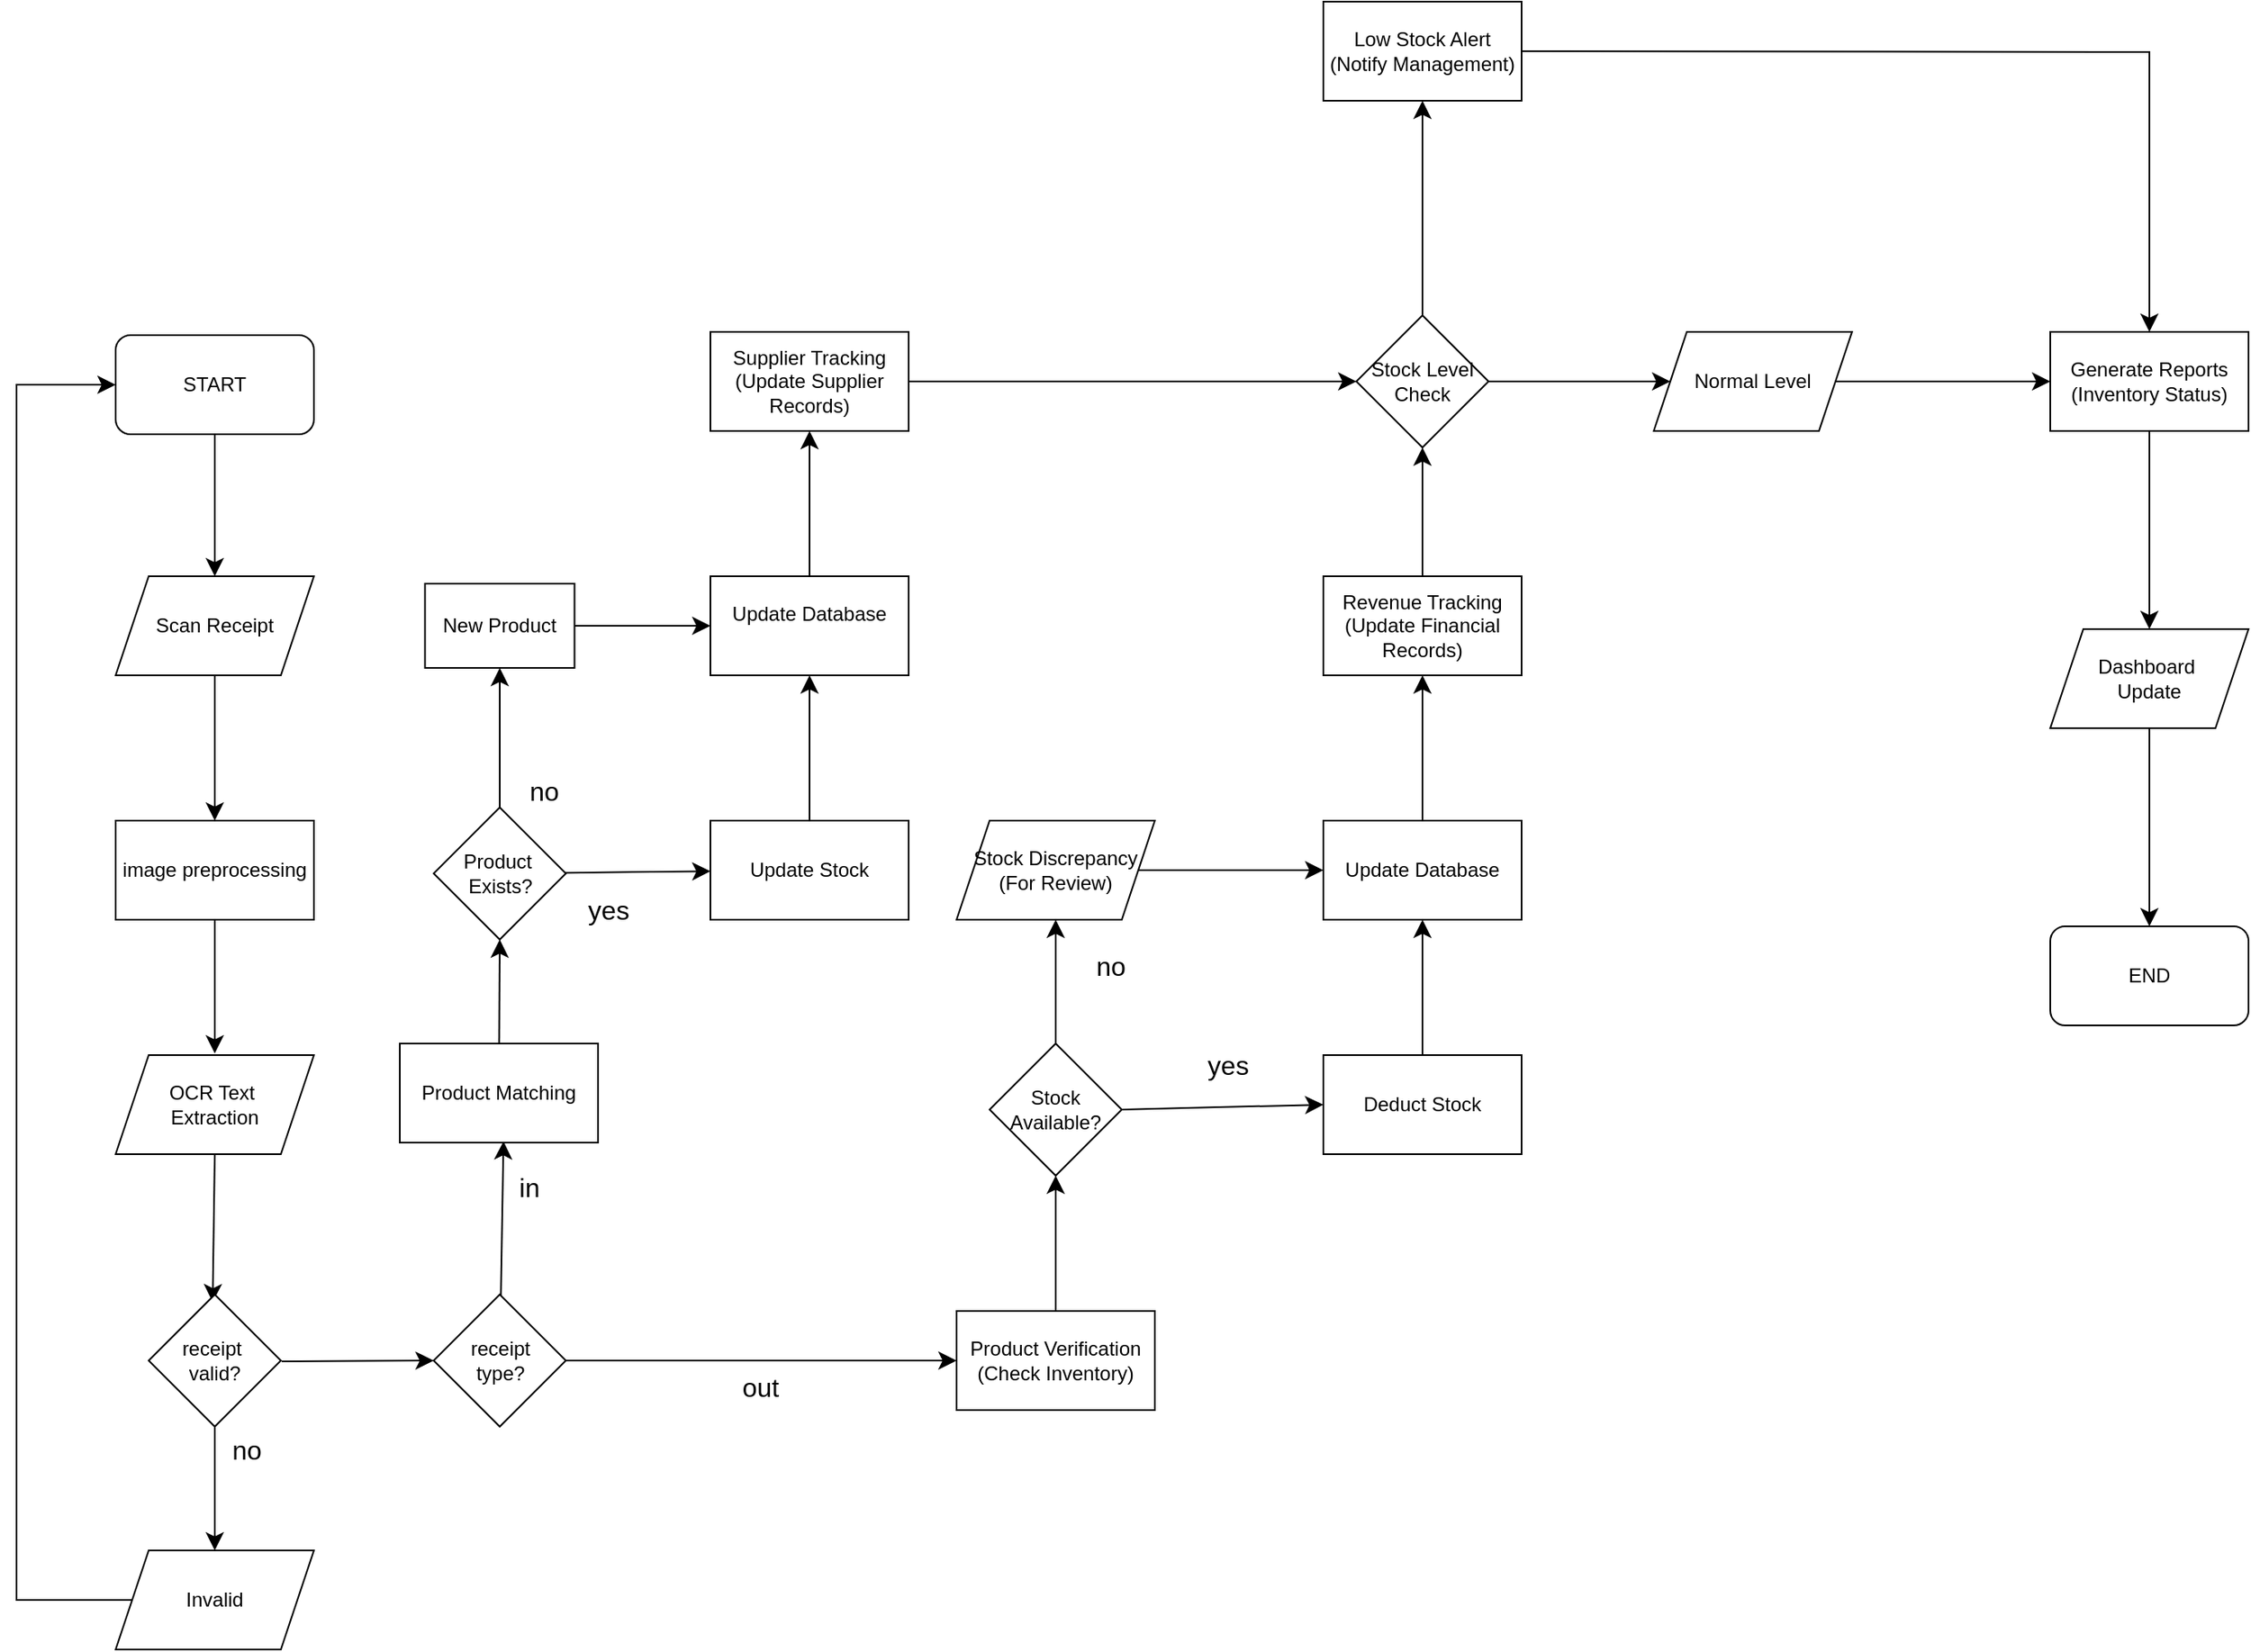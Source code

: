 <mxfile version="28.1.2">
  <diagram name="Page-1" id="d80PRzWp2PpETbzFHtkH">
    <mxGraphModel dx="2123" dy="1780" grid="0" gridSize="10" guides="1" tooltips="1" connect="1" arrows="1" fold="1" page="0" pageScale="1" pageWidth="827" pageHeight="1169" background="none" math="0" shadow="0">
      <root>
        <mxCell id="0" />
        <mxCell id="1" parent="0" />
        <mxCell id="hoeEztR0vJ94EtKwvEr2-5" style="edgeStyle=none;curved=1;rounded=0;orthogonalLoop=1;jettySize=auto;html=1;entryX=0.5;entryY=0;entryDx=0;entryDy=0;fontSize=12;startSize=8;endSize=8;exitX=0.5;exitY=1;exitDx=0;exitDy=0;" edge="1" parent="1" source="hoeEztR0vJ94EtKwvEr2-28" target="UfMAd7jpGBlJGaEiq17c-3">
          <mxGeometry relative="1" as="geometry">
            <mxPoint x="-78" y="97" as="sourcePoint" />
          </mxGeometry>
        </mxCell>
        <mxCell id="hoeEztR0vJ94EtKwvEr2-4" style="edgeStyle=none;curved=1;rounded=0;orthogonalLoop=1;jettySize=auto;html=1;entryX=0.5;entryY=0;entryDx=0;entryDy=0;fontSize=12;startSize=8;endSize=8;" edge="1" parent="1" source="UfMAd7jpGBlJGaEiq17c-3">
          <mxGeometry relative="1" as="geometry">
            <mxPoint x="-78" y="223" as="targetPoint" />
          </mxGeometry>
        </mxCell>
        <mxCell id="UfMAd7jpGBlJGaEiq17c-3" value="image preprocessing" style="rounded=0;whiteSpace=wrap;html=1;" parent="1" vertex="1">
          <mxGeometry x="-138" y="82" width="120" height="60" as="geometry" />
        </mxCell>
        <mxCell id="hoeEztR0vJ94EtKwvEr2-3" style="edgeStyle=none;curved=1;rounded=0;orthogonalLoop=1;jettySize=auto;html=1;exitX=0.5;exitY=1;exitDx=0;exitDy=0;fontSize=12;startSize=8;endSize=8;entryX=0.484;entryY=0.058;entryDx=0;entryDy=0;entryPerimeter=0;" edge="1" parent="1" target="hoeEztR0vJ94EtKwvEr2-1">
          <mxGeometry relative="1" as="geometry">
            <mxPoint x="-78.368" y="319.211" as="targetPoint" />
            <mxPoint x="-78" y="283" as="sourcePoint" />
          </mxGeometry>
        </mxCell>
        <mxCell id="hoeEztR0vJ94EtKwvEr2-18" style="edgeStyle=none;curved=1;rounded=0;orthogonalLoop=1;jettySize=auto;html=1;exitX=1;exitY=0.5;exitDx=0;exitDy=0;entryX=0;entryY=0.5;entryDx=0;entryDy=0;fontSize=12;startSize=8;endSize=8;" edge="1" parent="1" target="hoeEztR0vJ94EtKwvEr2-7">
          <mxGeometry relative="1" as="geometry">
            <mxPoint x="-37.5" y="409.5" as="sourcePoint" />
            <mxPoint x="54.5" y="409.5" as="targetPoint" />
          </mxGeometry>
        </mxCell>
        <mxCell id="hoeEztR0vJ94EtKwvEr2-50" value="" style="edgeStyle=none;curved=1;rounded=0;orthogonalLoop=1;jettySize=auto;html=1;fontSize=12;startSize=8;endSize=8;" edge="1" parent="1" source="hoeEztR0vJ94EtKwvEr2-1" target="hoeEztR0vJ94EtKwvEr2-49">
          <mxGeometry relative="1" as="geometry" />
        </mxCell>
        <mxCell id="hoeEztR0vJ94EtKwvEr2-1" value="receipt&amp;nbsp;&lt;div&gt;valid?&lt;/div&gt;" style="rhombus;whiteSpace=wrap;html=1;" vertex="1" parent="1">
          <mxGeometry x="-118" y="369" width="80" height="80" as="geometry" />
        </mxCell>
        <mxCell id="hoeEztR0vJ94EtKwvEr2-2" style="edgeStyle=none;curved=1;rounded=0;orthogonalLoop=1;jettySize=auto;html=1;entryX=0.5;entryY=0;entryDx=0;entryDy=0;fontSize=12;startSize=8;endSize=8;" edge="1" parent="1" source="hoeEztR0vJ94EtKwvEr2-1" target="hoeEztR0vJ94EtKwvEr2-1">
          <mxGeometry relative="1" as="geometry" />
        </mxCell>
        <mxCell id="hoeEztR0vJ94EtKwvEr2-22" style="edgeStyle=orthogonalEdgeStyle;rounded=0;orthogonalLoop=1;jettySize=auto;html=1;entryX=0;entryY=0.5;entryDx=0;entryDy=0;fontSize=12;startSize=8;endSize=8;exitX=0;exitY=0.5;exitDx=0;exitDy=0;" edge="1" parent="1" source="hoeEztR0vJ94EtKwvEr2-49" target="hoeEztR0vJ94EtKwvEr2-26">
          <mxGeometry relative="1" as="geometry">
            <mxPoint x="-138" y="398" as="sourcePoint" />
            <mxPoint x="-118" y="-82" as="targetPoint" />
            <Array as="points">
              <mxPoint x="-198" y="554" />
              <mxPoint x="-198" y="-182" />
            </Array>
          </mxGeometry>
        </mxCell>
        <mxCell id="hoeEztR0vJ94EtKwvEr2-19" style="edgeStyle=none;curved=1;rounded=0;orthogonalLoop=1;jettySize=auto;html=1;entryX=0;entryY=0.5;entryDx=0;entryDy=0;fontSize=12;startSize=8;endSize=8;exitX=1;exitY=0.5;exitDx=0;exitDy=0;" edge="1" parent="1" source="hoeEztR0vJ94EtKwvEr2-7" target="hoeEztR0vJ94EtKwvEr2-43">
          <mxGeometry relative="1" as="geometry">
            <mxPoint x="134" y="410" as="sourcePoint" />
            <mxPoint x="371" y="410.0" as="targetPoint" />
          </mxGeometry>
        </mxCell>
        <mxCell id="hoeEztR0vJ94EtKwvEr2-20" style="edgeStyle=none;curved=1;rounded=0;orthogonalLoop=1;jettySize=auto;html=1;entryX=0.523;entryY=0.987;entryDx=0;entryDy=0;fontSize=12;startSize=8;endSize=8;entryPerimeter=0;" edge="1" parent="1" source="hoeEztR0vJ94EtKwvEr2-7" target="hoeEztR0vJ94EtKwvEr2-17">
          <mxGeometry relative="1" as="geometry">
            <mxPoint x="94" y="284" as="targetPoint" />
          </mxGeometry>
        </mxCell>
        <mxCell id="hoeEztR0vJ94EtKwvEr2-7" value="receipt&lt;div&gt;type?&lt;/div&gt;" style="rhombus;whiteSpace=wrap;html=1;" vertex="1" parent="1">
          <mxGeometry x="54.5" y="369" width="80" height="80" as="geometry" />
        </mxCell>
        <mxCell id="hoeEztR0vJ94EtKwvEr2-36" style="edgeStyle=none;curved=1;rounded=0;orthogonalLoop=1;jettySize=auto;html=1;entryX=0.5;entryY=1;entryDx=0;entryDy=0;fontSize=12;startSize=8;endSize=8;" edge="1" parent="1" source="hoeEztR0vJ94EtKwvEr2-17" target="hoeEztR0vJ94EtKwvEr2-23">
          <mxGeometry relative="1" as="geometry" />
        </mxCell>
        <mxCell id="hoeEztR0vJ94EtKwvEr2-17" value="Product Matching" style="rounded=0;whiteSpace=wrap;html=1;" vertex="1" parent="1">
          <mxGeometry x="34" y="217" width="120" height="60" as="geometry" />
        </mxCell>
        <mxCell id="hoeEztR0vJ94EtKwvEr2-35" style="edgeStyle=none;curved=1;rounded=0;orthogonalLoop=1;jettySize=auto;html=1;entryX=0.5;entryY=1;entryDx=0;entryDy=0;fontSize=12;startSize=8;endSize=8;" edge="1" parent="1" source="hoeEztR0vJ94EtKwvEr2-23" target="hoeEztR0vJ94EtKwvEr2-24">
          <mxGeometry relative="1" as="geometry" />
        </mxCell>
        <mxCell id="hoeEztR0vJ94EtKwvEr2-38" value="" style="edgeStyle=none;curved=1;rounded=0;orthogonalLoop=1;jettySize=auto;html=1;fontSize=12;startSize=8;endSize=8;" edge="1" parent="1" source="hoeEztR0vJ94EtKwvEr2-23" target="hoeEztR0vJ94EtKwvEr2-37">
          <mxGeometry relative="1" as="geometry" />
        </mxCell>
        <mxCell id="hoeEztR0vJ94EtKwvEr2-23" value="Product&amp;nbsp;&lt;div&gt;Exists?&lt;/div&gt;" style="rhombus;whiteSpace=wrap;html=1;" vertex="1" parent="1">
          <mxGeometry x="54.5" y="74" width="80" height="80" as="geometry" />
        </mxCell>
        <mxCell id="hoeEztR0vJ94EtKwvEr2-40" value="" style="edgeStyle=orthogonalEdgeStyle;rounded=0;orthogonalLoop=1;jettySize=auto;html=1;fontSize=12;startSize=8;endSize=8;exitX=1;exitY=0.5;exitDx=0;exitDy=0;entryX=0;entryY=0.5;entryDx=0;entryDy=0;" edge="1" parent="1" source="hoeEztR0vJ94EtKwvEr2-24" target="hoeEztR0vJ94EtKwvEr2-39">
          <mxGeometry relative="1" as="geometry" />
        </mxCell>
        <mxCell id="hoeEztR0vJ94EtKwvEr2-24" value="New Product" style="rounded=0;whiteSpace=wrap;html=1;" vertex="1" parent="1">
          <mxGeometry x="49.25" y="-61.5" width="90.5" height="51" as="geometry" />
        </mxCell>
        <mxCell id="hoeEztR0vJ94EtKwvEr2-29" style="edgeStyle=none;curved=1;rounded=0;orthogonalLoop=1;jettySize=auto;html=1;entryX=0.5;entryY=0;entryDx=0;entryDy=0;fontSize=12;startSize=8;endSize=8;" edge="1" parent="1" source="hoeEztR0vJ94EtKwvEr2-26" target="hoeEztR0vJ94EtKwvEr2-28">
          <mxGeometry relative="1" as="geometry" />
        </mxCell>
        <mxCell id="hoeEztR0vJ94EtKwvEr2-26" value="START" style="rounded=1;whiteSpace=wrap;html=1;" vertex="1" parent="1">
          <mxGeometry x="-138" y="-212" width="120" height="60" as="geometry" />
        </mxCell>
        <mxCell id="hoeEztR0vJ94EtKwvEr2-28" value="Scan Receipt" style="shape=parallelogram;perimeter=parallelogramPerimeter;whiteSpace=wrap;html=1;fixedSize=1;" vertex="1" parent="1">
          <mxGeometry x="-138" y="-66" width="120" height="60" as="geometry" />
        </mxCell>
        <mxCell id="hoeEztR0vJ94EtKwvEr2-30" value="in" style="text;html=1;align=center;verticalAlign=middle;resizable=0;points=[];autosize=1;strokeColor=none;fillColor=none;fontSize=16;" vertex="1" parent="1">
          <mxGeometry x="97" y="288" width="30" height="31" as="geometry" />
        </mxCell>
        <mxCell id="hoeEztR0vJ94EtKwvEr2-31" value="out" style="text;html=1;align=center;verticalAlign=middle;resizable=0;points=[];autosize=1;strokeColor=none;fillColor=none;fontSize=16;" vertex="1" parent="1">
          <mxGeometry x="232" y="409" width="40" height="31" as="geometry" />
        </mxCell>
        <mxCell id="hoeEztR0vJ94EtKwvEr2-33" value="no" style="text;html=1;align=center;verticalAlign=middle;resizable=0;points=[];autosize=1;strokeColor=none;fillColor=none;fontSize=16;" vertex="1" parent="1">
          <mxGeometry x="-77" y="447" width="36" height="31" as="geometry" />
        </mxCell>
        <mxCell id="hoeEztR0vJ94EtKwvEr2-34" value="no" style="text;html=1;align=center;verticalAlign=middle;resizable=0;points=[];autosize=1;strokeColor=none;fillColor=none;fontSize=16;" vertex="1" parent="1">
          <mxGeometry x="102.5" y="48" width="36" height="31" as="geometry" />
        </mxCell>
        <mxCell id="hoeEztR0vJ94EtKwvEr2-41" value="" style="edgeStyle=none;curved=1;rounded=0;orthogonalLoop=1;jettySize=auto;html=1;fontSize=12;startSize=8;endSize=8;" edge="1" parent="1" source="hoeEztR0vJ94EtKwvEr2-37" target="hoeEztR0vJ94EtKwvEr2-39">
          <mxGeometry relative="1" as="geometry" />
        </mxCell>
        <mxCell id="hoeEztR0vJ94EtKwvEr2-37" value="Update Stock" style="whiteSpace=wrap;html=1;" vertex="1" parent="1">
          <mxGeometry x="222" y="82" width="120" height="60" as="geometry" />
        </mxCell>
        <mxCell id="hoeEztR0vJ94EtKwvEr2-63" value="" style="edgeStyle=none;curved=1;rounded=0;orthogonalLoop=1;jettySize=auto;html=1;fontSize=12;startSize=8;endSize=8;" edge="1" parent="1" source="hoeEztR0vJ94EtKwvEr2-39" target="hoeEztR0vJ94EtKwvEr2-62">
          <mxGeometry relative="1" as="geometry" />
        </mxCell>
        <mxCell id="hoeEztR0vJ94EtKwvEr2-39" value="Update Database&lt;div&gt;&lt;br&gt;&lt;/div&gt;" style="whiteSpace=wrap;html=1;rounded=0;" vertex="1" parent="1">
          <mxGeometry x="222" y="-66" width="120" height="60" as="geometry" />
        </mxCell>
        <mxCell id="hoeEztR0vJ94EtKwvEr2-42" value="yes" style="text;html=1;align=center;verticalAlign=middle;resizable=0;points=[];autosize=1;strokeColor=none;fillColor=none;fontSize=16;" vertex="1" parent="1">
          <mxGeometry x="138.5" y="120.5" width="43" height="31" as="geometry" />
        </mxCell>
        <mxCell id="hoeEztR0vJ94EtKwvEr2-46" value="" style="edgeStyle=none;curved=1;rounded=0;orthogonalLoop=1;jettySize=auto;html=1;fontSize=12;startSize=8;endSize=8;" edge="1" parent="1" source="hoeEztR0vJ94EtKwvEr2-43" target="hoeEztR0vJ94EtKwvEr2-45">
          <mxGeometry relative="1" as="geometry" />
        </mxCell>
        <mxCell id="hoeEztR0vJ94EtKwvEr2-43" value="Product Verification&lt;div&gt;(Check Inventory)&lt;/div&gt;" style="rounded=0;whiteSpace=wrap;html=1;" vertex="1" parent="1">
          <mxGeometry x="371" y="379" width="120" height="60" as="geometry" />
        </mxCell>
        <mxCell id="hoeEztR0vJ94EtKwvEr2-48" value="" style="edgeStyle=none;curved=1;rounded=0;orthogonalLoop=1;jettySize=auto;html=1;fontSize=12;startSize=8;endSize=8;" edge="1" parent="1" source="hoeEztR0vJ94EtKwvEr2-45" target="hoeEztR0vJ94EtKwvEr2-47">
          <mxGeometry relative="1" as="geometry" />
        </mxCell>
        <mxCell id="hoeEztR0vJ94EtKwvEr2-54" value="" style="edgeStyle=none;curved=1;rounded=0;orthogonalLoop=1;jettySize=auto;html=1;fontSize=12;startSize=8;endSize=8;exitX=1;exitY=0.5;exitDx=0;exitDy=0;entryX=0;entryY=0.5;entryDx=0;entryDy=0;" edge="1" parent="1" source="hoeEztR0vJ94EtKwvEr2-45" target="hoeEztR0vJ94EtKwvEr2-53">
          <mxGeometry relative="1" as="geometry">
            <mxPoint x="571" y="163" as="targetPoint" />
          </mxGeometry>
        </mxCell>
        <mxCell id="hoeEztR0vJ94EtKwvEr2-45" value="Stock&lt;div&gt;Available?&lt;/div&gt;" style="rhombus;whiteSpace=wrap;html=1;rounded=0;" vertex="1" parent="1">
          <mxGeometry x="391" y="217" width="80" height="80" as="geometry" />
        </mxCell>
        <mxCell id="hoeEztR0vJ94EtKwvEr2-61" value="" style="edgeStyle=none;curved=1;rounded=0;orthogonalLoop=1;jettySize=auto;html=1;fontSize=12;startSize=8;endSize=8;" edge="1" parent="1" source="hoeEztR0vJ94EtKwvEr2-47" target="hoeEztR0vJ94EtKwvEr2-58">
          <mxGeometry relative="1" as="geometry" />
        </mxCell>
        <mxCell id="hoeEztR0vJ94EtKwvEr2-47" value="Stock Discrepancy&lt;div&gt;(For Review)&lt;/div&gt;" style="shape=parallelogram;perimeter=parallelogramPerimeter;whiteSpace=wrap;html=1;fixedSize=1;rounded=0;" vertex="1" parent="1">
          <mxGeometry x="371" y="82" width="120" height="60" as="geometry" />
        </mxCell>
        <mxCell id="hoeEztR0vJ94EtKwvEr2-49" value="Invalid" style="shape=parallelogram;perimeter=parallelogramPerimeter;whiteSpace=wrap;html=1;fixedSize=1;" vertex="1" parent="1">
          <mxGeometry x="-138" y="524" width="120" height="60" as="geometry" />
        </mxCell>
        <mxCell id="hoeEztR0vJ94EtKwvEr2-52" value="no" style="text;html=1;align=center;verticalAlign=middle;resizable=0;points=[];autosize=1;strokeColor=none;fillColor=none;fontSize=16;" vertex="1" parent="1">
          <mxGeometry x="446" y="154" width="36" height="31" as="geometry" />
        </mxCell>
        <mxCell id="hoeEztR0vJ94EtKwvEr2-59" value="" style="edgeStyle=none;curved=1;rounded=0;orthogonalLoop=1;jettySize=auto;html=1;fontSize=12;startSize=8;endSize=8;exitX=0.5;exitY=0;exitDx=0;exitDy=0;entryX=0.5;entryY=1;entryDx=0;entryDy=0;" edge="1" parent="1" source="hoeEztR0vJ94EtKwvEr2-53" target="hoeEztR0vJ94EtKwvEr2-58">
          <mxGeometry relative="1" as="geometry">
            <mxPoint x="645" y="178" as="sourcePoint" />
            <mxPoint x="645" y="58" as="targetPoint" />
          </mxGeometry>
        </mxCell>
        <mxCell id="hoeEztR0vJ94EtKwvEr2-53" value="Deduct Stock" style="whiteSpace=wrap;html=1;rounded=0;" vertex="1" parent="1">
          <mxGeometry x="593" y="224" width="120" height="60" as="geometry" />
        </mxCell>
        <mxCell id="hoeEztR0vJ94EtKwvEr2-56" value="OCR Text&amp;nbsp;&lt;div&gt;Extraction&lt;/div&gt;" style="shape=parallelogram;perimeter=parallelogramPerimeter;whiteSpace=wrap;html=1;fixedSize=1;" vertex="1" parent="1">
          <mxGeometry x="-138" y="224" width="120" height="60" as="geometry" />
        </mxCell>
        <mxCell id="hoeEztR0vJ94EtKwvEr2-57" value="yes" style="text;html=1;align=center;verticalAlign=middle;resizable=0;points=[];autosize=1;strokeColor=none;fillColor=none;fontSize=16;" vertex="1" parent="1">
          <mxGeometry x="513" y="214" width="43" height="31" as="geometry" />
        </mxCell>
        <mxCell id="hoeEztR0vJ94EtKwvEr2-65" value="" style="edgeStyle=none;curved=1;rounded=0;orthogonalLoop=1;jettySize=auto;html=1;fontSize=12;startSize=8;endSize=8;" edge="1" parent="1" source="hoeEztR0vJ94EtKwvEr2-58" target="hoeEztR0vJ94EtKwvEr2-64">
          <mxGeometry relative="1" as="geometry" />
        </mxCell>
        <mxCell id="hoeEztR0vJ94EtKwvEr2-58" value="Update Database" style="whiteSpace=wrap;html=1;rounded=0;" vertex="1" parent="1">
          <mxGeometry x="593" y="82" width="120" height="60" as="geometry" />
        </mxCell>
        <mxCell id="hoeEztR0vJ94EtKwvEr2-67" value="" style="edgeStyle=none;curved=1;rounded=0;orthogonalLoop=1;jettySize=auto;html=1;fontSize=12;startSize=8;endSize=8;" edge="1" parent="1" source="hoeEztR0vJ94EtKwvEr2-62" target="hoeEztR0vJ94EtKwvEr2-66">
          <mxGeometry relative="1" as="geometry" />
        </mxCell>
        <mxCell id="hoeEztR0vJ94EtKwvEr2-62" value="Supplier Tracking&lt;div&gt;(Update Supplier Records)&lt;/div&gt;" style="whiteSpace=wrap;html=1;rounded=0;" vertex="1" parent="1">
          <mxGeometry x="222" y="-214" width="120" height="60" as="geometry" />
        </mxCell>
        <mxCell id="hoeEztR0vJ94EtKwvEr2-68" value="" style="edgeStyle=none;curved=1;rounded=0;orthogonalLoop=1;jettySize=auto;html=1;fontSize=12;startSize=8;endSize=8;" edge="1" parent="1" source="hoeEztR0vJ94EtKwvEr2-64" target="hoeEztR0vJ94EtKwvEr2-66">
          <mxGeometry relative="1" as="geometry" />
        </mxCell>
        <mxCell id="hoeEztR0vJ94EtKwvEr2-64" value="Revenue Tracking&lt;div&gt;(Update Financial Records)&lt;/div&gt;" style="whiteSpace=wrap;html=1;rounded=0;" vertex="1" parent="1">
          <mxGeometry x="593" y="-66" width="120" height="60" as="geometry" />
        </mxCell>
        <mxCell id="hoeEztR0vJ94EtKwvEr2-72" value="" style="edgeStyle=none;curved=1;rounded=0;orthogonalLoop=1;jettySize=auto;html=1;fontSize=12;startSize=8;endSize=8;" edge="1" parent="1" source="hoeEztR0vJ94EtKwvEr2-66" target="hoeEztR0vJ94EtKwvEr2-71">
          <mxGeometry relative="1" as="geometry" />
        </mxCell>
        <mxCell id="hoeEztR0vJ94EtKwvEr2-83" value="" style="edgeStyle=none;curved=1;rounded=0;orthogonalLoop=1;jettySize=auto;html=1;fontSize=12;startSize=8;endSize=8;" edge="1" parent="1" source="hoeEztR0vJ94EtKwvEr2-66" target="hoeEztR0vJ94EtKwvEr2-81">
          <mxGeometry relative="1" as="geometry" />
        </mxCell>
        <mxCell id="hoeEztR0vJ94EtKwvEr2-66" value="Stock Level Check" style="rhombus;whiteSpace=wrap;html=1;rounded=0;" vertex="1" parent="1">
          <mxGeometry x="613" y="-224" width="80" height="80" as="geometry" />
        </mxCell>
        <mxCell id="hoeEztR0vJ94EtKwvEr2-76" value="" style="edgeStyle=orthogonalEdgeStyle;rounded=0;orthogonalLoop=1;jettySize=auto;html=1;fontSize=12;startSize=8;endSize=8;entryX=0.5;entryY=0;entryDx=0;entryDy=0;" edge="1" parent="1" target="hoeEztR0vJ94EtKwvEr2-73">
          <mxGeometry relative="1" as="geometry">
            <mxPoint x="703" y="-384" as="sourcePoint" />
            <mxPoint x="893" y="-384" as="targetPoint" />
          </mxGeometry>
        </mxCell>
        <mxCell id="hoeEztR0vJ94EtKwvEr2-74" value="" style="edgeStyle=none;curved=1;rounded=0;orthogonalLoop=1;jettySize=auto;html=1;fontSize=12;startSize=8;endSize=8;" edge="1" parent="1" source="hoeEztR0vJ94EtKwvEr2-71" target="hoeEztR0vJ94EtKwvEr2-73">
          <mxGeometry relative="1" as="geometry" />
        </mxCell>
        <mxCell id="hoeEztR0vJ94EtKwvEr2-71" value="Normal Level" style="shape=parallelogram;perimeter=parallelogramPerimeter;whiteSpace=wrap;html=1;fixedSize=1;rounded=0;" vertex="1" parent="1">
          <mxGeometry x="793" y="-214" width="120" height="60" as="geometry" />
        </mxCell>
        <mxCell id="hoeEztR0vJ94EtKwvEr2-78" value="" style="edgeStyle=none;curved=1;rounded=0;orthogonalLoop=1;jettySize=auto;html=1;fontSize=12;startSize=8;endSize=8;" edge="1" parent="1" source="hoeEztR0vJ94EtKwvEr2-73" target="hoeEztR0vJ94EtKwvEr2-77">
          <mxGeometry relative="1" as="geometry" />
        </mxCell>
        <mxCell id="hoeEztR0vJ94EtKwvEr2-73" value="Generate Reports&lt;div&gt;(Inventory Status)&lt;/div&gt;" style="whiteSpace=wrap;html=1;rounded=0;" vertex="1" parent="1">
          <mxGeometry x="1033" y="-214" width="120" height="60" as="geometry" />
        </mxCell>
        <mxCell id="hoeEztR0vJ94EtKwvEr2-80" value="" style="edgeStyle=none;curved=1;rounded=0;orthogonalLoop=1;jettySize=auto;html=1;fontSize=12;startSize=8;endSize=8;" edge="1" parent="1" source="hoeEztR0vJ94EtKwvEr2-77" target="hoeEztR0vJ94EtKwvEr2-79">
          <mxGeometry relative="1" as="geometry" />
        </mxCell>
        <mxCell id="hoeEztR0vJ94EtKwvEr2-77" value="Dashboard&amp;nbsp;&lt;div&gt;Update&lt;/div&gt;" style="shape=parallelogram;perimeter=parallelogramPerimeter;whiteSpace=wrap;html=1;fixedSize=1;rounded=0;" vertex="1" parent="1">
          <mxGeometry x="1033" y="-34" width="120" height="60" as="geometry" />
        </mxCell>
        <mxCell id="hoeEztR0vJ94EtKwvEr2-79" value="END" style="rounded=1;whiteSpace=wrap;html=1;" vertex="1" parent="1">
          <mxGeometry x="1033" y="146" width="120" height="60" as="geometry" />
        </mxCell>
        <mxCell id="hoeEztR0vJ94EtKwvEr2-81" value="Low Stock Alert&lt;div&gt;(Notify Management)&lt;/div&gt;" style="whiteSpace=wrap;html=1;rounded=0;" vertex="1" parent="1">
          <mxGeometry x="593" y="-414" width="120" height="60" as="geometry" />
        </mxCell>
      </root>
    </mxGraphModel>
  </diagram>
</mxfile>

